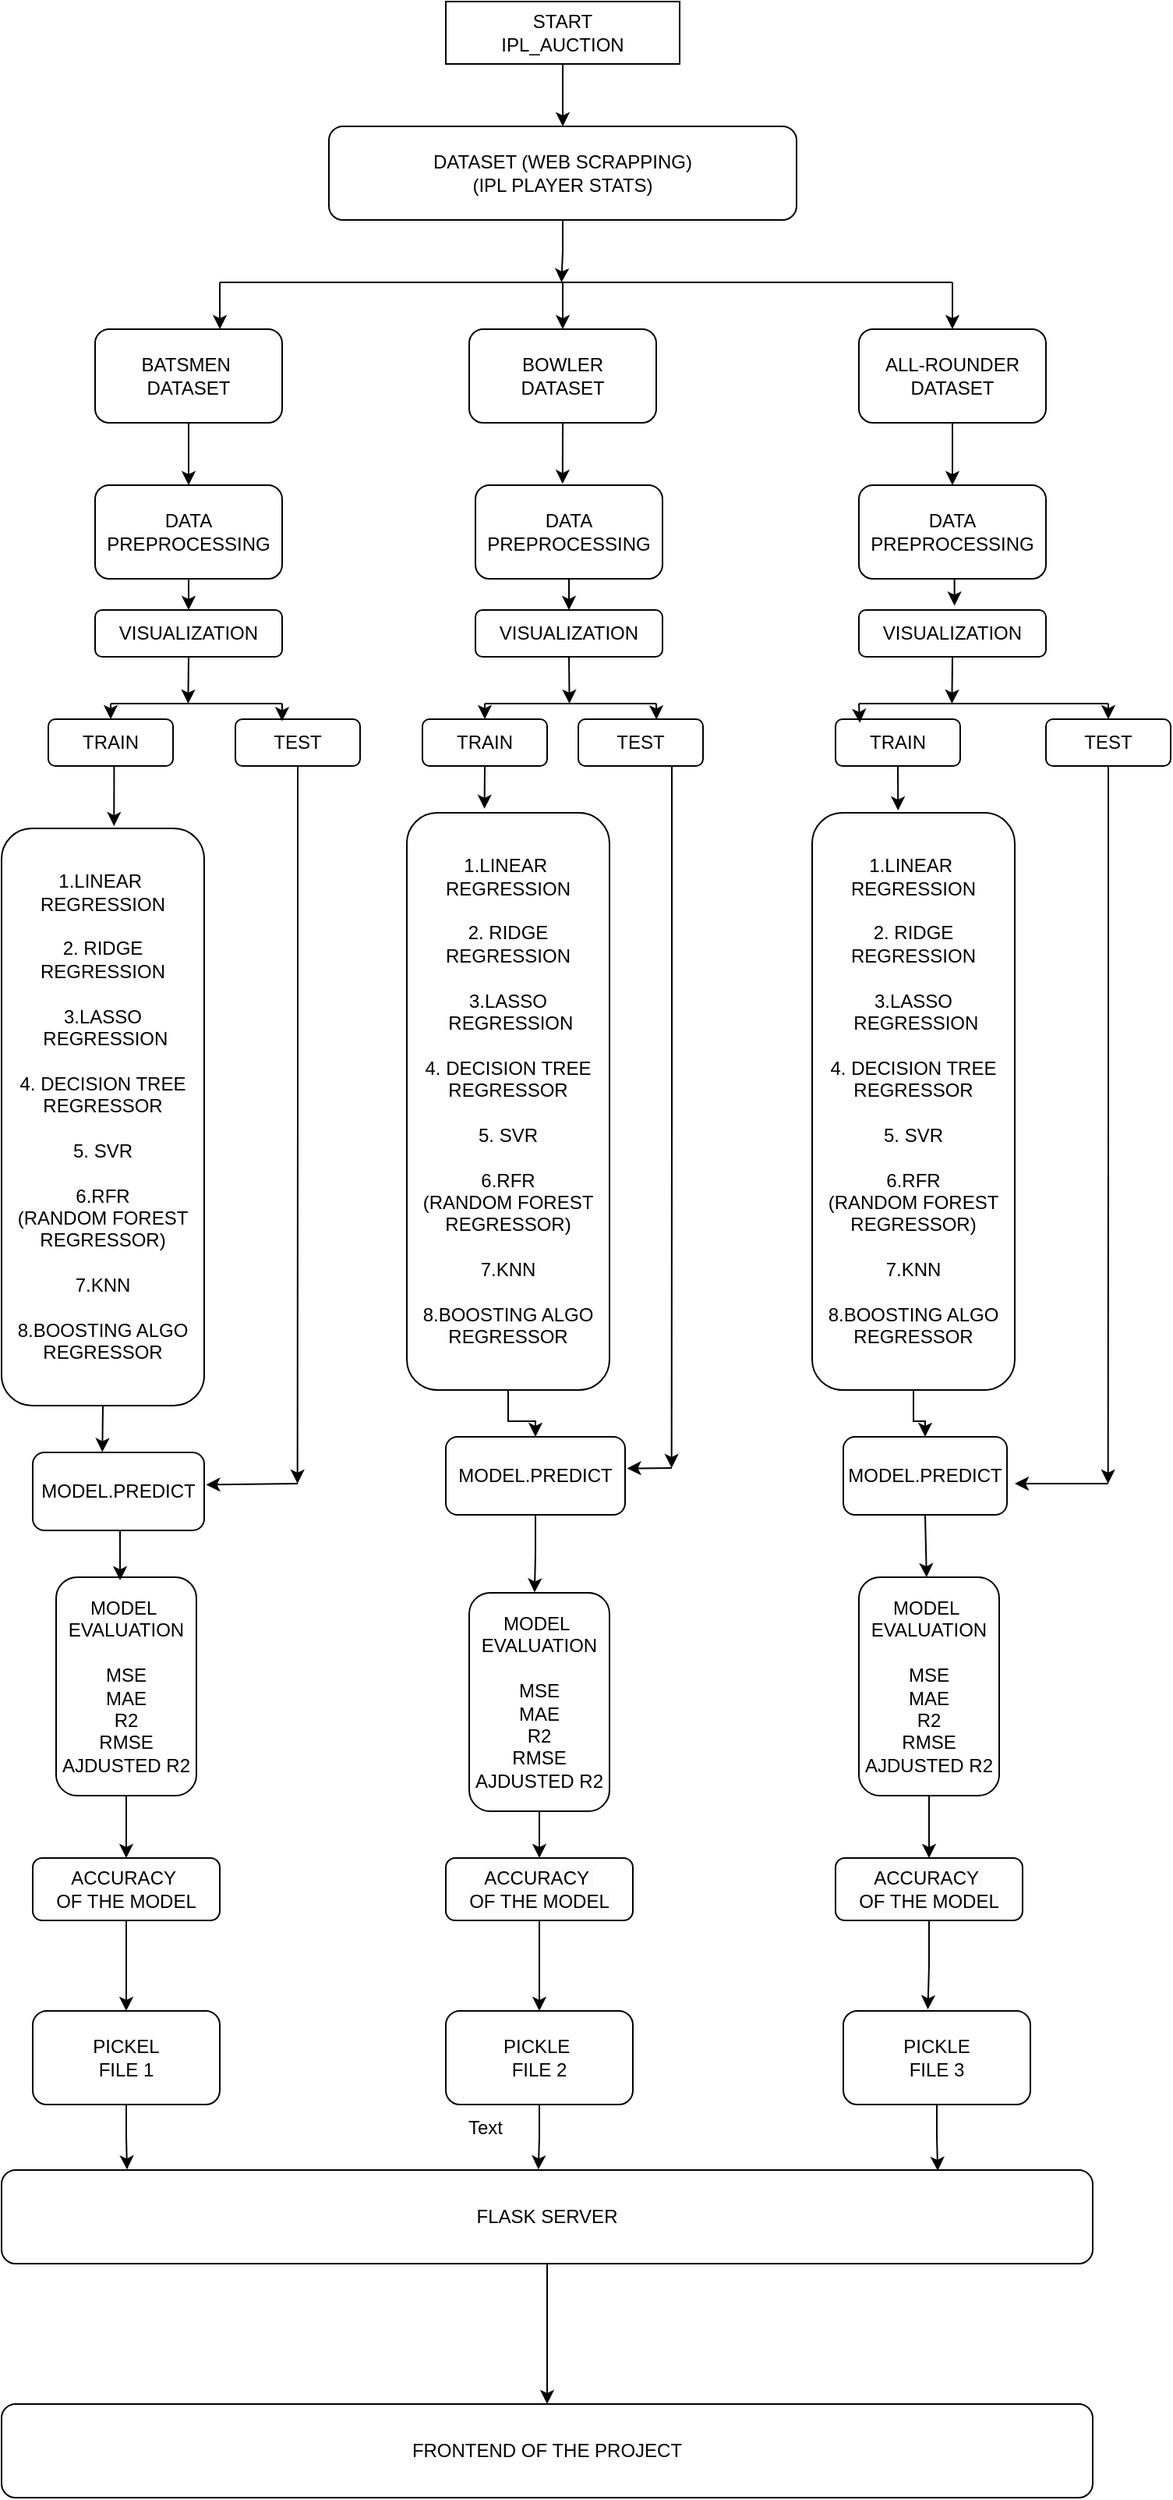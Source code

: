 <mxfile version="24.7.8">
  <diagram name="Page-1" id="iu3V4geWWpMGNy3MugpX">
    <mxGraphModel dx="2653" dy="2536" grid="1" gridSize="10" guides="1" tooltips="1" connect="1" arrows="1" fold="1" page="1" pageScale="1" pageWidth="827" pageHeight="1169" math="0" shadow="0">
      <root>
        <mxCell id="0" />
        <mxCell id="1" parent="0" />
        <mxCell id="LPntxPcNXTBSjkaFNB8H-1" value="START&lt;div&gt;IPL_AUCTION&lt;/div&gt;" style="rounded=0;whiteSpace=wrap;html=1;" vertex="1" parent="1">
          <mxGeometry x="335" y="-90" width="150" height="40" as="geometry" />
        </mxCell>
        <mxCell id="LPntxPcNXTBSjkaFNB8H-90" style="edgeStyle=orthogonalEdgeStyle;rounded=0;orthogonalLoop=1;jettySize=auto;html=1;exitX=0.5;exitY=1;exitDx=0;exitDy=0;" edge="1" parent="1" source="LPntxPcNXTBSjkaFNB8H-2">
          <mxGeometry relative="1" as="geometry">
            <mxPoint x="409.222" y="90" as="targetPoint" />
          </mxGeometry>
        </mxCell>
        <mxCell id="LPntxPcNXTBSjkaFNB8H-2" value="DATASET (WEB SCRAPPING)&lt;div&gt;(IPL PLAYER STATS)&lt;/div&gt;" style="rounded=1;whiteSpace=wrap;html=1;" vertex="1" parent="1">
          <mxGeometry x="260" y="-10" width="300" height="60" as="geometry" />
        </mxCell>
        <mxCell id="LPntxPcNXTBSjkaFNB8H-92" style="edgeStyle=orthogonalEdgeStyle;rounded=0;orthogonalLoop=1;jettySize=auto;html=1;exitX=0.5;exitY=1;exitDx=0;exitDy=0;entryX=0.5;entryY=0;entryDx=0;entryDy=0;" edge="1" parent="1" source="LPntxPcNXTBSjkaFNB8H-4" target="LPntxPcNXTBSjkaFNB8H-15">
          <mxGeometry relative="1" as="geometry" />
        </mxCell>
        <mxCell id="LPntxPcNXTBSjkaFNB8H-4" value="BATSMEN&amp;nbsp;&lt;div&gt;DATASET&lt;/div&gt;" style="rounded=1;whiteSpace=wrap;html=1;" vertex="1" parent="1">
          <mxGeometry x="110" y="120" width="120" height="60" as="geometry" />
        </mxCell>
        <mxCell id="LPntxPcNXTBSjkaFNB8H-5" value="BOWLER&lt;div&gt;DATASET&lt;/div&gt;" style="rounded=1;whiteSpace=wrap;html=1;" vertex="1" parent="1">
          <mxGeometry x="350" y="120" width="120" height="60" as="geometry" />
        </mxCell>
        <mxCell id="LPntxPcNXTBSjkaFNB8H-93" style="edgeStyle=orthogonalEdgeStyle;rounded=0;orthogonalLoop=1;jettySize=auto;html=1;exitX=0.5;exitY=1;exitDx=0;exitDy=0;entryX=0.5;entryY=0;entryDx=0;entryDy=0;" edge="1" parent="1" source="LPntxPcNXTBSjkaFNB8H-6" target="LPntxPcNXTBSjkaFNB8H-18">
          <mxGeometry relative="1" as="geometry" />
        </mxCell>
        <mxCell id="LPntxPcNXTBSjkaFNB8H-6" value="ALL-ROUNDER&lt;div&gt;DATASET&lt;/div&gt;" style="rounded=1;whiteSpace=wrap;html=1;" vertex="1" parent="1">
          <mxGeometry x="600" y="120" width="120" height="60" as="geometry" />
        </mxCell>
        <mxCell id="LPntxPcNXTBSjkaFNB8H-9" value="" style="endArrow=none;html=1;rounded=0;" edge="1" parent="1">
          <mxGeometry width="50" height="50" relative="1" as="geometry">
            <mxPoint x="414" y="90" as="sourcePoint" />
            <mxPoint x="660" y="90" as="targetPoint" />
          </mxGeometry>
        </mxCell>
        <mxCell id="LPntxPcNXTBSjkaFNB8H-10" value="" style="endArrow=none;html=1;rounded=0;" edge="1" parent="1">
          <mxGeometry width="50" height="50" relative="1" as="geometry">
            <mxPoint x="190" y="90" as="sourcePoint" />
            <mxPoint x="414" y="90" as="targetPoint" />
          </mxGeometry>
        </mxCell>
        <mxCell id="LPntxPcNXTBSjkaFNB8H-123" style="edgeStyle=orthogonalEdgeStyle;rounded=0;orthogonalLoop=1;jettySize=auto;html=1;exitX=0.5;exitY=1;exitDx=0;exitDy=0;entryX=0.5;entryY=0;entryDx=0;entryDy=0;" edge="1" parent="1" source="LPntxPcNXTBSjkaFNB8H-15" target="LPntxPcNXTBSjkaFNB8H-110">
          <mxGeometry relative="1" as="geometry" />
        </mxCell>
        <mxCell id="LPntxPcNXTBSjkaFNB8H-15" value="DATA PREPROCESSING" style="rounded=1;whiteSpace=wrap;html=1;" vertex="1" parent="1">
          <mxGeometry x="110" y="220" width="120" height="60" as="geometry" />
        </mxCell>
        <mxCell id="LPntxPcNXTBSjkaFNB8H-124" style="edgeStyle=orthogonalEdgeStyle;rounded=0;orthogonalLoop=1;jettySize=auto;html=1;exitX=0.5;exitY=1;exitDx=0;exitDy=0;entryX=0.5;entryY=0;entryDx=0;entryDy=0;" edge="1" parent="1" source="LPntxPcNXTBSjkaFNB8H-17" target="LPntxPcNXTBSjkaFNB8H-112">
          <mxGeometry relative="1" as="geometry" />
        </mxCell>
        <mxCell id="LPntxPcNXTBSjkaFNB8H-17" value="DATA PREPROCESSING" style="rounded=1;whiteSpace=wrap;html=1;" vertex="1" parent="1">
          <mxGeometry x="354" y="220" width="120" height="60" as="geometry" />
        </mxCell>
        <mxCell id="LPntxPcNXTBSjkaFNB8H-18" value="DATA PREPROCESSING" style="rounded=1;whiteSpace=wrap;html=1;" vertex="1" parent="1">
          <mxGeometry x="600" y="220" width="120" height="60" as="geometry" />
        </mxCell>
        <mxCell id="LPntxPcNXTBSjkaFNB8H-23" value="TRAIN" style="rounded=1;whiteSpace=wrap;html=1;" vertex="1" parent="1">
          <mxGeometry x="80" y="370" width="80" height="30" as="geometry" />
        </mxCell>
        <mxCell id="LPntxPcNXTBSjkaFNB8H-133" style="edgeStyle=orthogonalEdgeStyle;rounded=0;orthogonalLoop=1;jettySize=auto;html=1;exitX=0.5;exitY=1;exitDx=0;exitDy=0;" edge="1" parent="1" source="LPntxPcNXTBSjkaFNB8H-24">
          <mxGeometry relative="1" as="geometry">
            <mxPoint x="239.842" y="860" as="targetPoint" />
          </mxGeometry>
        </mxCell>
        <mxCell id="LPntxPcNXTBSjkaFNB8H-24" value="TEST" style="rounded=1;whiteSpace=wrap;html=1;" vertex="1" parent="1">
          <mxGeometry x="200" y="370" width="80" height="30" as="geometry" />
        </mxCell>
        <mxCell id="LPntxPcNXTBSjkaFNB8H-27" value="TRAIN" style="rounded=1;whiteSpace=wrap;html=1;" vertex="1" parent="1">
          <mxGeometry x="320" y="370" width="80" height="30" as="geometry" />
        </mxCell>
        <mxCell id="LPntxPcNXTBSjkaFNB8H-28" value="TRAIN" style="rounded=1;whiteSpace=wrap;html=1;" vertex="1" parent="1">
          <mxGeometry x="585" y="370" width="80" height="30" as="geometry" />
        </mxCell>
        <mxCell id="LPntxPcNXTBSjkaFNB8H-134" style="edgeStyle=orthogonalEdgeStyle;rounded=0;orthogonalLoop=1;jettySize=auto;html=1;exitX=0.75;exitY=1;exitDx=0;exitDy=0;" edge="1" parent="1" source="LPntxPcNXTBSjkaFNB8H-29">
          <mxGeometry relative="1" as="geometry">
            <mxPoint x="479.842" y="850" as="targetPoint" />
          </mxGeometry>
        </mxCell>
        <mxCell id="LPntxPcNXTBSjkaFNB8H-29" value="TEST" style="rounded=1;whiteSpace=wrap;html=1;" vertex="1" parent="1">
          <mxGeometry x="420" y="370" width="80" height="30" as="geometry" />
        </mxCell>
        <mxCell id="LPntxPcNXTBSjkaFNB8H-135" style="edgeStyle=orthogonalEdgeStyle;rounded=0;orthogonalLoop=1;jettySize=auto;html=1;exitX=0.5;exitY=1;exitDx=0;exitDy=0;" edge="1" parent="1" source="LPntxPcNXTBSjkaFNB8H-30">
          <mxGeometry relative="1" as="geometry">
            <mxPoint x="759.842" y="860" as="targetPoint" />
          </mxGeometry>
        </mxCell>
        <mxCell id="LPntxPcNXTBSjkaFNB8H-30" value="TEST" style="rounded=1;whiteSpace=wrap;html=1;" vertex="1" parent="1">
          <mxGeometry x="720" y="370" width="80" height="30" as="geometry" />
        </mxCell>
        <mxCell id="LPntxPcNXTBSjkaFNB8H-47" value="1.LINEAR&amp;nbsp;&lt;div&gt;REGRESSION&lt;/div&gt;&lt;div&gt;&lt;br&gt;&lt;/div&gt;&lt;div&gt;2. RIDGE&lt;/div&gt;&lt;div&gt;REGRESSION&lt;/div&gt;&lt;div&gt;&lt;br&gt;&lt;/div&gt;&lt;div&gt;3.LASSO&lt;/div&gt;&lt;div&gt;&amp;nbsp;REGRESSION&lt;/div&gt;&lt;div&gt;&lt;br&gt;&lt;/div&gt;&lt;div&gt;4.&amp;nbsp;&lt;span style=&quot;background-color: initial;&quot;&gt;DECISION TREE&lt;/span&gt;&lt;/div&gt;&lt;div&gt;REGRESSOR&lt;/div&gt;&lt;div&gt;&lt;br&gt;&lt;/div&gt;&lt;div&gt;5. SVR&lt;/div&gt;&lt;div&gt;&lt;br&gt;&lt;/div&gt;&lt;div&gt;6.RFR&lt;/div&gt;&lt;div&gt;(RANDOM FOREST&lt;/div&gt;&lt;div&gt;REGRESSOR)&lt;/div&gt;&lt;div&gt;&lt;br&gt;&lt;/div&gt;&lt;div&gt;7.KNN&lt;/div&gt;&lt;div&gt;&lt;br&gt;&lt;/div&gt;&lt;div&gt;8.BOOSTING ALGO&lt;/div&gt;&lt;div&gt;REGRESSOR&lt;/div&gt;" style="rounded=1;whiteSpace=wrap;html=1;" vertex="1" parent="1">
          <mxGeometry x="50" y="440" width="130" height="370" as="geometry" />
        </mxCell>
        <mxCell id="LPntxPcNXTBSjkaFNB8H-127" style="edgeStyle=orthogonalEdgeStyle;rounded=0;orthogonalLoop=1;jettySize=auto;html=1;exitX=0.5;exitY=1;exitDx=0;exitDy=0;" edge="1" parent="1" source="LPntxPcNXTBSjkaFNB8H-49" target="LPntxPcNXTBSjkaFNB8H-52">
          <mxGeometry relative="1" as="geometry" />
        </mxCell>
        <mxCell id="LPntxPcNXTBSjkaFNB8H-49" value="1.LINEAR&amp;nbsp;&lt;div&gt;REGRESSION&lt;/div&gt;&lt;div&gt;&lt;br&gt;&lt;/div&gt;&lt;div&gt;2. RIDGE&lt;/div&gt;&lt;div&gt;REGRESSION&lt;/div&gt;&lt;div&gt;&lt;br&gt;&lt;/div&gt;&lt;div&gt;3.LASSO&lt;/div&gt;&lt;div&gt;&amp;nbsp;REGRESSION&lt;/div&gt;&lt;div&gt;&lt;br&gt;&lt;/div&gt;&lt;div&gt;4.&amp;nbsp;&lt;span style=&quot;background-color: initial;&quot;&gt;DECISION TREE&lt;/span&gt;&lt;/div&gt;&lt;div&gt;REGRESSOR&lt;/div&gt;&lt;div&gt;&lt;br&gt;&lt;/div&gt;&lt;div&gt;5. SVR&lt;/div&gt;&lt;div&gt;&lt;br&gt;&lt;/div&gt;&lt;div&gt;6.RFR&lt;/div&gt;&lt;div&gt;(RANDOM FOREST&lt;/div&gt;&lt;div&gt;REGRESSOR)&lt;/div&gt;&lt;div&gt;&lt;br&gt;&lt;/div&gt;&lt;div&gt;7.KNN&lt;/div&gt;&lt;div&gt;&lt;br&gt;&lt;/div&gt;&lt;div&gt;8.BOOSTING ALGO&lt;/div&gt;&lt;div&gt;REGRESSOR&lt;/div&gt;" style="rounded=1;whiteSpace=wrap;html=1;" vertex="1" parent="1">
          <mxGeometry x="310" y="430" width="130" height="370" as="geometry" />
        </mxCell>
        <mxCell id="LPntxPcNXTBSjkaFNB8H-128" style="edgeStyle=orthogonalEdgeStyle;rounded=0;orthogonalLoop=1;jettySize=auto;html=1;exitX=0.5;exitY=1;exitDx=0;exitDy=0;" edge="1" parent="1" source="LPntxPcNXTBSjkaFNB8H-50" target="LPntxPcNXTBSjkaFNB8H-53">
          <mxGeometry relative="1" as="geometry" />
        </mxCell>
        <mxCell id="LPntxPcNXTBSjkaFNB8H-50" value="1.LINEAR&amp;nbsp;&lt;div&gt;REGRESSION&lt;/div&gt;&lt;div&gt;&lt;br&gt;&lt;/div&gt;&lt;div&gt;2. RIDGE&lt;/div&gt;&lt;div&gt;REGRESSION&lt;/div&gt;&lt;div&gt;&lt;br&gt;&lt;/div&gt;&lt;div&gt;3.LASSO&lt;/div&gt;&lt;div&gt;&amp;nbsp;REGRESSION&lt;/div&gt;&lt;div&gt;&lt;br&gt;&lt;/div&gt;&lt;div&gt;4.&amp;nbsp;&lt;span style=&quot;background-color: initial;&quot;&gt;DECISION TREE&lt;/span&gt;&lt;/div&gt;&lt;div&gt;REGRESSOR&lt;/div&gt;&lt;div&gt;&lt;br&gt;&lt;/div&gt;&lt;div&gt;5. SVR&lt;/div&gt;&lt;div&gt;&lt;br&gt;&lt;/div&gt;&lt;div&gt;6.RFR&lt;/div&gt;&lt;div&gt;(RANDOM FOREST&lt;/div&gt;&lt;div&gt;REGRESSOR)&lt;/div&gt;&lt;div&gt;&lt;br&gt;&lt;/div&gt;&lt;div&gt;7.KNN&lt;/div&gt;&lt;div&gt;&lt;br&gt;&lt;/div&gt;&lt;div&gt;8.BOOSTING ALGO&lt;/div&gt;&lt;div&gt;REGRESSOR&lt;/div&gt;" style="rounded=1;whiteSpace=wrap;html=1;" vertex="1" parent="1">
          <mxGeometry x="570" y="430" width="130" height="370" as="geometry" />
        </mxCell>
        <mxCell id="LPntxPcNXTBSjkaFNB8H-51" value="MODEL.PREDICT" style="rounded=1;whiteSpace=wrap;html=1;" vertex="1" parent="1">
          <mxGeometry x="70" y="840" width="110" height="50" as="geometry" />
        </mxCell>
        <mxCell id="LPntxPcNXTBSjkaFNB8H-52" value="MODEL.PREDICT" style="rounded=1;whiteSpace=wrap;html=1;" vertex="1" parent="1">
          <mxGeometry x="335" y="830" width="115" height="50" as="geometry" />
        </mxCell>
        <mxCell id="LPntxPcNXTBSjkaFNB8H-53" value="MODEL.PREDICT" style="rounded=1;whiteSpace=wrap;html=1;" vertex="1" parent="1">
          <mxGeometry x="590" y="830" width="105" height="50" as="geometry" />
        </mxCell>
        <mxCell id="LPntxPcNXTBSjkaFNB8H-114" style="edgeStyle=orthogonalEdgeStyle;rounded=0;orthogonalLoop=1;jettySize=auto;html=1;exitX=0.5;exitY=1;exitDx=0;exitDy=0;entryX=0.5;entryY=0;entryDx=0;entryDy=0;" edge="1" parent="1" source="LPntxPcNXTBSjkaFNB8H-67" target="LPntxPcNXTBSjkaFNB8H-95">
          <mxGeometry relative="1" as="geometry" />
        </mxCell>
        <mxCell id="LPntxPcNXTBSjkaFNB8H-67" value="ACCURACY&amp;nbsp;&lt;div&gt;OF THE MODEL&lt;/div&gt;" style="rounded=1;whiteSpace=wrap;html=1;" vertex="1" parent="1">
          <mxGeometry x="70" y="1100" width="120" height="40" as="geometry" />
        </mxCell>
        <mxCell id="LPntxPcNXTBSjkaFNB8H-115" style="edgeStyle=orthogonalEdgeStyle;rounded=0;orthogonalLoop=1;jettySize=auto;html=1;exitX=0.5;exitY=1;exitDx=0;exitDy=0;entryX=0.5;entryY=0;entryDx=0;entryDy=0;" edge="1" parent="1" source="LPntxPcNXTBSjkaFNB8H-68" target="LPntxPcNXTBSjkaFNB8H-96">
          <mxGeometry relative="1" as="geometry" />
        </mxCell>
        <mxCell id="LPntxPcNXTBSjkaFNB8H-68" value="&lt;meta charset=&quot;utf-8&quot;&gt;&lt;span style=&quot;color: rgb(0, 0, 0); font-family: Helvetica; font-size: 12px; font-style: normal; font-variant-ligatures: normal; font-variant-caps: normal; font-weight: 400; letter-spacing: normal; orphans: 2; text-align: center; text-indent: 0px; text-transform: none; widows: 2; word-spacing: 0px; -webkit-text-stroke-width: 0px; white-space: normal; background-color: rgb(251, 251, 251); text-decoration-thickness: initial; text-decoration-style: initial; text-decoration-color: initial; display: inline !important; float: none;&quot;&gt;ACCURACY&amp;nbsp;&lt;/span&gt;&lt;div style=&quot;forced-color-adjust: none; color: rgb(0, 0, 0); font-family: Helvetica; font-size: 12px; font-style: normal; font-variant-ligatures: normal; font-variant-caps: normal; font-weight: 400; letter-spacing: normal; orphans: 2; text-align: center; text-indent: 0px; text-transform: none; widows: 2; word-spacing: 0px; -webkit-text-stroke-width: 0px; white-space: normal; background-color: rgb(251, 251, 251); text-decoration-thickness: initial; text-decoration-style: initial; text-decoration-color: initial;&quot;&gt;OF THE MODEL&lt;/div&gt;" style="rounded=1;whiteSpace=wrap;html=1;" vertex="1" parent="1">
          <mxGeometry x="335" y="1100" width="120" height="40" as="geometry" />
        </mxCell>
        <mxCell id="LPntxPcNXTBSjkaFNB8H-69" value="&lt;meta charset=&quot;utf-8&quot;&gt;&lt;span style=&quot;color: rgb(0, 0, 0); font-family: Helvetica; font-size: 12px; font-style: normal; font-variant-ligatures: normal; font-variant-caps: normal; font-weight: 400; letter-spacing: normal; orphans: 2; text-align: center; text-indent: 0px; text-transform: none; widows: 2; word-spacing: 0px; -webkit-text-stroke-width: 0px; white-space: normal; background-color: rgb(251, 251, 251); text-decoration-thickness: initial; text-decoration-style: initial; text-decoration-color: initial; display: inline !important; float: none;&quot;&gt;ACCURACY&amp;nbsp;&lt;/span&gt;&lt;div style=&quot;forced-color-adjust: none; color: rgb(0, 0, 0); font-family: Helvetica; font-size: 12px; font-style: normal; font-variant-ligatures: normal; font-variant-caps: normal; font-weight: 400; letter-spacing: normal; orphans: 2; text-align: center; text-indent: 0px; text-transform: none; widows: 2; word-spacing: 0px; -webkit-text-stroke-width: 0px; white-space: normal; background-color: rgb(251, 251, 251); text-decoration-thickness: initial; text-decoration-style: initial; text-decoration-color: initial;&quot;&gt;OF THE MODEL&lt;/div&gt;" style="rounded=1;whiteSpace=wrap;html=1;" vertex="1" parent="1">
          <mxGeometry x="585" y="1100" width="120" height="40" as="geometry" />
        </mxCell>
        <mxCell id="LPntxPcNXTBSjkaFNB8H-73" value="MODEL&amp;nbsp;&lt;div&gt;EVALUATION&lt;/div&gt;&lt;div&gt;&lt;br&gt;&lt;/div&gt;&lt;div&gt;MSE&lt;/div&gt;&lt;div&gt;MAE&lt;/div&gt;&lt;div&gt;R2&lt;/div&gt;&lt;div&gt;RMSE&lt;/div&gt;&lt;div&gt;AJDUSTED R2&lt;/div&gt;" style="rounded=1;whiteSpace=wrap;html=1;" vertex="1" parent="1">
          <mxGeometry x="85" y="920" width="90" height="140" as="geometry" />
        </mxCell>
        <mxCell id="LPntxPcNXTBSjkaFNB8H-74" value="MODEL&amp;nbsp;&lt;div&gt;EVALUATION&lt;/div&gt;&lt;div&gt;&lt;br&gt;&lt;/div&gt;&lt;div&gt;MSE&lt;/div&gt;&lt;div&gt;MAE&lt;/div&gt;&lt;div&gt;R2&lt;/div&gt;&lt;div&gt;RMSE&lt;/div&gt;&lt;div&gt;AJDUSTED R2&lt;/div&gt;" style="rounded=1;whiteSpace=wrap;html=1;" vertex="1" parent="1">
          <mxGeometry x="350" y="930" width="90" height="140" as="geometry" />
        </mxCell>
        <mxCell id="LPntxPcNXTBSjkaFNB8H-75" value="MODEL&amp;nbsp;&lt;div&gt;EVALUATION&lt;/div&gt;&lt;div&gt;&lt;br&gt;&lt;/div&gt;&lt;div&gt;MSE&lt;/div&gt;&lt;div&gt;MAE&lt;/div&gt;&lt;div&gt;R2&lt;/div&gt;&lt;div&gt;RMSE&lt;/div&gt;&lt;div&gt;AJDUSTED R2&lt;/div&gt;" style="rounded=1;whiteSpace=wrap;html=1;" vertex="1" parent="1">
          <mxGeometry x="600" y="920" width="90" height="140" as="geometry" />
        </mxCell>
        <mxCell id="LPntxPcNXTBSjkaFNB8H-79" value="" style="endArrow=classic;html=1;rounded=0;exitX=0.5;exitY=1;exitDx=0;exitDy=0;entryX=0.5;entryY=0;entryDx=0;entryDy=0;" edge="1" parent="1" source="LPntxPcNXTBSjkaFNB8H-73" target="LPntxPcNXTBSjkaFNB8H-67">
          <mxGeometry width="50" height="50" relative="1" as="geometry">
            <mxPoint x="700" y="900" as="sourcePoint" />
            <mxPoint x="750" y="850" as="targetPoint" />
          </mxGeometry>
        </mxCell>
        <mxCell id="LPntxPcNXTBSjkaFNB8H-81" value="" style="endArrow=classic;html=1;rounded=0;exitX=0.5;exitY=1;exitDx=0;exitDy=0;" edge="1" parent="1" source="LPntxPcNXTBSjkaFNB8H-53" target="LPntxPcNXTBSjkaFNB8H-75">
          <mxGeometry width="50" height="50" relative="1" as="geometry">
            <mxPoint x="660" y="910" as="sourcePoint" />
            <mxPoint x="710" y="860" as="targetPoint" />
          </mxGeometry>
        </mxCell>
        <mxCell id="LPntxPcNXTBSjkaFNB8H-83" value="" style="endArrow=classic;html=1;rounded=0;exitX=0.5;exitY=1;exitDx=0;exitDy=0;entryX=0.5;entryY=0;entryDx=0;entryDy=0;" edge="1" parent="1" source="LPntxPcNXTBSjkaFNB8H-74" target="LPntxPcNXTBSjkaFNB8H-68">
          <mxGeometry width="50" height="50" relative="1" as="geometry">
            <mxPoint x="700" y="880" as="sourcePoint" />
            <mxPoint x="750" y="830" as="targetPoint" />
          </mxGeometry>
        </mxCell>
        <mxCell id="LPntxPcNXTBSjkaFNB8H-84" value="" style="endArrow=classic;html=1;rounded=0;exitX=0.5;exitY=1;exitDx=0;exitDy=0;entryX=0.5;entryY=0;entryDx=0;entryDy=0;" edge="1" parent="1" source="LPntxPcNXTBSjkaFNB8H-75" target="LPntxPcNXTBSjkaFNB8H-69">
          <mxGeometry width="50" height="50" relative="1" as="geometry">
            <mxPoint x="700" y="880" as="sourcePoint" />
            <mxPoint x="750" y="830" as="targetPoint" />
          </mxGeometry>
        </mxCell>
        <mxCell id="LPntxPcNXTBSjkaFNB8H-87" value="" style="endArrow=classic;html=1;rounded=0;exitX=0.5;exitY=1;exitDx=0;exitDy=0;entryX=0.5;entryY=0;entryDx=0;entryDy=0;" edge="1" parent="1" source="LPntxPcNXTBSjkaFNB8H-1" target="LPntxPcNXTBSjkaFNB8H-2">
          <mxGeometry width="50" height="50" relative="1" as="geometry">
            <mxPoint x="690" y="640" as="sourcePoint" />
            <mxPoint x="740" y="590" as="targetPoint" />
          </mxGeometry>
        </mxCell>
        <mxCell id="LPntxPcNXTBSjkaFNB8H-91" style="edgeStyle=orthogonalEdgeStyle;rounded=0;orthogonalLoop=1;jettySize=auto;html=1;exitX=0.5;exitY=1;exitDx=0;exitDy=0;entryX=0.466;entryY=-0.014;entryDx=0;entryDy=0;entryPerimeter=0;" edge="1" parent="1" source="LPntxPcNXTBSjkaFNB8H-5" target="LPntxPcNXTBSjkaFNB8H-17">
          <mxGeometry relative="1" as="geometry" />
        </mxCell>
        <mxCell id="LPntxPcNXTBSjkaFNB8H-94" value="Text" style="text;html=1;align=center;verticalAlign=middle;resizable=0;points=[];autosize=1;strokeColor=none;fillColor=none;" vertex="1" parent="1">
          <mxGeometry x="335" y="1258" width="50" height="30" as="geometry" />
        </mxCell>
        <mxCell id="LPntxPcNXTBSjkaFNB8H-95" value="PICKEL&lt;div&gt;FILE 1&lt;/div&gt;" style="rounded=1;whiteSpace=wrap;html=1;" vertex="1" parent="1">
          <mxGeometry x="70" y="1198" width="120" height="60" as="geometry" />
        </mxCell>
        <mxCell id="LPntxPcNXTBSjkaFNB8H-96" value="PICKLE&amp;nbsp;&lt;div&gt;FILE 2&lt;/div&gt;" style="rounded=1;whiteSpace=wrap;html=1;" vertex="1" parent="1">
          <mxGeometry x="335" y="1198" width="120" height="60" as="geometry" />
        </mxCell>
        <mxCell id="LPntxPcNXTBSjkaFNB8H-97" value="PICKLE&lt;div&gt;FILE 3&lt;/div&gt;" style="rounded=1;whiteSpace=wrap;html=1;" vertex="1" parent="1">
          <mxGeometry x="590" y="1198" width="120" height="60" as="geometry" />
        </mxCell>
        <mxCell id="LPntxPcNXTBSjkaFNB8H-105" style="edgeStyle=orthogonalEdgeStyle;rounded=0;orthogonalLoop=1;jettySize=auto;html=1;exitX=0.5;exitY=1;exitDx=0;exitDy=0;entryX=0.5;entryY=0;entryDx=0;entryDy=0;" edge="1" parent="1" source="LPntxPcNXTBSjkaFNB8H-99" target="LPntxPcNXTBSjkaFNB8H-100">
          <mxGeometry relative="1" as="geometry" />
        </mxCell>
        <mxCell id="LPntxPcNXTBSjkaFNB8H-99" value="FLASK SERVER" style="rounded=1;whiteSpace=wrap;html=1;" vertex="1" parent="1">
          <mxGeometry x="50" y="1300" width="700" height="60" as="geometry" />
        </mxCell>
        <mxCell id="LPntxPcNXTBSjkaFNB8H-100" value="FRONTEND OF THE PROJECT" style="rounded=1;whiteSpace=wrap;html=1;" vertex="1" parent="1">
          <mxGeometry x="50" y="1450" width="700" height="60" as="geometry" />
        </mxCell>
        <mxCell id="LPntxPcNXTBSjkaFNB8H-106" style="edgeStyle=orthogonalEdgeStyle;rounded=0;orthogonalLoop=1;jettySize=auto;html=1;exitX=0.5;exitY=1;exitDx=0;exitDy=0;entryX=0.492;entryY=-0.006;entryDx=0;entryDy=0;entryPerimeter=0;" edge="1" parent="1" source="LPntxPcNXTBSjkaFNB8H-96" target="LPntxPcNXTBSjkaFNB8H-99">
          <mxGeometry relative="1" as="geometry" />
        </mxCell>
        <mxCell id="LPntxPcNXTBSjkaFNB8H-108" style="edgeStyle=orthogonalEdgeStyle;rounded=0;orthogonalLoop=1;jettySize=auto;html=1;exitX=0.5;exitY=1;exitDx=0;exitDy=0;entryX=0.115;entryY=-0.006;entryDx=0;entryDy=0;entryPerimeter=0;" edge="1" parent="1" source="LPntxPcNXTBSjkaFNB8H-95" target="LPntxPcNXTBSjkaFNB8H-99">
          <mxGeometry relative="1" as="geometry" />
        </mxCell>
        <mxCell id="LPntxPcNXTBSjkaFNB8H-109" style="edgeStyle=orthogonalEdgeStyle;rounded=0;orthogonalLoop=1;jettySize=auto;html=1;exitX=0.5;exitY=1;exitDx=0;exitDy=0;entryX=0.858;entryY=0.008;entryDx=0;entryDy=0;entryPerimeter=0;" edge="1" parent="1" source="LPntxPcNXTBSjkaFNB8H-97" target="LPntxPcNXTBSjkaFNB8H-99">
          <mxGeometry relative="1" as="geometry" />
        </mxCell>
        <mxCell id="LPntxPcNXTBSjkaFNB8H-141" style="edgeStyle=orthogonalEdgeStyle;rounded=0;orthogonalLoop=1;jettySize=auto;html=1;exitX=0.5;exitY=1;exitDx=0;exitDy=0;" edge="1" parent="1" source="LPntxPcNXTBSjkaFNB8H-110">
          <mxGeometry relative="1" as="geometry">
            <mxPoint x="169.692" y="360.0" as="targetPoint" />
          </mxGeometry>
        </mxCell>
        <mxCell id="LPntxPcNXTBSjkaFNB8H-110" value="VISUALIZATION" style="rounded=1;whiteSpace=wrap;html=1;" vertex="1" parent="1">
          <mxGeometry x="110" y="300" width="120" height="30" as="geometry" />
        </mxCell>
        <mxCell id="LPntxPcNXTBSjkaFNB8H-142" style="edgeStyle=orthogonalEdgeStyle;rounded=0;orthogonalLoop=1;jettySize=auto;html=1;exitX=0.5;exitY=1;exitDx=0;exitDy=0;" edge="1" parent="1" source="LPntxPcNXTBSjkaFNB8H-112">
          <mxGeometry relative="1" as="geometry">
            <mxPoint x="414.308" y="360.0" as="targetPoint" />
          </mxGeometry>
        </mxCell>
        <mxCell id="LPntxPcNXTBSjkaFNB8H-112" value="VISUALIZATION" style="rounded=1;whiteSpace=wrap;html=1;" vertex="1" parent="1">
          <mxGeometry x="354" y="300" width="120" height="30" as="geometry" />
        </mxCell>
        <mxCell id="LPntxPcNXTBSjkaFNB8H-143" style="edgeStyle=orthogonalEdgeStyle;rounded=0;orthogonalLoop=1;jettySize=auto;html=1;exitX=0.5;exitY=1;exitDx=0;exitDy=0;" edge="1" parent="1" source="LPntxPcNXTBSjkaFNB8H-113">
          <mxGeometry relative="1" as="geometry">
            <mxPoint x="659.692" y="360.0" as="targetPoint" />
          </mxGeometry>
        </mxCell>
        <mxCell id="LPntxPcNXTBSjkaFNB8H-113" value="VISUALIZATION" style="rounded=1;whiteSpace=wrap;html=1;" vertex="1" parent="1">
          <mxGeometry x="600" y="300" width="120" height="30" as="geometry" />
        </mxCell>
        <mxCell id="LPntxPcNXTBSjkaFNB8H-116" style="edgeStyle=orthogonalEdgeStyle;rounded=0;orthogonalLoop=1;jettySize=auto;html=1;exitX=0.5;exitY=1;exitDx=0;exitDy=0;entryX=0.452;entryY=-0.017;entryDx=0;entryDy=0;entryPerimeter=0;" edge="1" parent="1" source="LPntxPcNXTBSjkaFNB8H-69" target="LPntxPcNXTBSjkaFNB8H-97">
          <mxGeometry relative="1" as="geometry" />
        </mxCell>
        <mxCell id="LPntxPcNXTBSjkaFNB8H-120" value="" style="endArrow=classic;html=1;rounded=0;entryX=0.5;entryY=0;entryDx=0;entryDy=0;" edge="1" parent="1" target="LPntxPcNXTBSjkaFNB8H-6">
          <mxGeometry width="50" height="50" relative="1" as="geometry">
            <mxPoint x="660" y="90" as="sourcePoint" />
            <mxPoint x="710" y="120" as="targetPoint" />
          </mxGeometry>
        </mxCell>
        <mxCell id="LPntxPcNXTBSjkaFNB8H-121" value="" style="endArrow=classic;html=1;rounded=0;" edge="1" parent="1">
          <mxGeometry width="50" height="50" relative="1" as="geometry">
            <mxPoint x="410" y="90" as="sourcePoint" />
            <mxPoint x="410" y="120" as="targetPoint" />
          </mxGeometry>
        </mxCell>
        <mxCell id="LPntxPcNXTBSjkaFNB8H-122" value="" style="endArrow=classic;html=1;rounded=0;entryX=0.667;entryY=0;entryDx=0;entryDy=0;entryPerimeter=0;" edge="1" parent="1" target="LPntxPcNXTBSjkaFNB8H-4">
          <mxGeometry width="50" height="50" relative="1" as="geometry">
            <mxPoint x="190" y="90" as="sourcePoint" />
            <mxPoint x="260" y="120" as="targetPoint" />
          </mxGeometry>
        </mxCell>
        <mxCell id="LPntxPcNXTBSjkaFNB8H-125" style="edgeStyle=orthogonalEdgeStyle;rounded=0;orthogonalLoop=1;jettySize=auto;html=1;exitX=0.5;exitY=1;exitDx=0;exitDy=0;entryX=0.511;entryY=-0.092;entryDx=0;entryDy=0;entryPerimeter=0;" edge="1" parent="1" source="LPntxPcNXTBSjkaFNB8H-18" target="LPntxPcNXTBSjkaFNB8H-113">
          <mxGeometry relative="1" as="geometry" />
        </mxCell>
        <mxCell id="LPntxPcNXTBSjkaFNB8H-126" style="edgeStyle=orthogonalEdgeStyle;rounded=0;orthogonalLoop=1;jettySize=auto;html=1;exitX=0.5;exitY=1;exitDx=0;exitDy=0;entryX=0.406;entryY=-0.004;entryDx=0;entryDy=0;entryPerimeter=0;" edge="1" parent="1" source="LPntxPcNXTBSjkaFNB8H-47" target="LPntxPcNXTBSjkaFNB8H-51">
          <mxGeometry relative="1" as="geometry" />
        </mxCell>
        <mxCell id="LPntxPcNXTBSjkaFNB8H-130" style="edgeStyle=orthogonalEdgeStyle;rounded=0;orthogonalLoop=1;jettySize=auto;html=1;exitX=0.5;exitY=1;exitDx=0;exitDy=0;entryX=0.555;entryY=-0.004;entryDx=0;entryDy=0;entryPerimeter=0;" edge="1" parent="1" source="LPntxPcNXTBSjkaFNB8H-23" target="LPntxPcNXTBSjkaFNB8H-47">
          <mxGeometry relative="1" as="geometry" />
        </mxCell>
        <mxCell id="LPntxPcNXTBSjkaFNB8H-131" style="edgeStyle=orthogonalEdgeStyle;rounded=0;orthogonalLoop=1;jettySize=auto;html=1;exitX=0.5;exitY=1;exitDx=0;exitDy=0;entryX=0.424;entryY=-0.004;entryDx=0;entryDy=0;entryPerimeter=0;" edge="1" parent="1" source="LPntxPcNXTBSjkaFNB8H-28" target="LPntxPcNXTBSjkaFNB8H-50">
          <mxGeometry relative="1" as="geometry" />
        </mxCell>
        <mxCell id="LPntxPcNXTBSjkaFNB8H-132" style="edgeStyle=orthogonalEdgeStyle;rounded=0;orthogonalLoop=1;jettySize=auto;html=1;exitX=0.5;exitY=1;exitDx=0;exitDy=0;entryX=0.383;entryY=-0.007;entryDx=0;entryDy=0;entryPerimeter=0;" edge="1" parent="1" source="LPntxPcNXTBSjkaFNB8H-27" target="LPntxPcNXTBSjkaFNB8H-49">
          <mxGeometry relative="1" as="geometry" />
        </mxCell>
        <mxCell id="LPntxPcNXTBSjkaFNB8H-136" style="edgeStyle=orthogonalEdgeStyle;rounded=0;orthogonalLoop=1;jettySize=auto;html=1;exitX=0.5;exitY=1;exitDx=0;exitDy=0;entryX=0.466;entryY=-0.002;entryDx=0;entryDy=0;entryPerimeter=0;" edge="1" parent="1" source="LPntxPcNXTBSjkaFNB8H-52" target="LPntxPcNXTBSjkaFNB8H-74">
          <mxGeometry relative="1" as="geometry" />
        </mxCell>
        <mxCell id="LPntxPcNXTBSjkaFNB8H-137" style="edgeStyle=orthogonalEdgeStyle;rounded=0;orthogonalLoop=1;jettySize=auto;html=1;exitX=0.5;exitY=1;exitDx=0;exitDy=0;entryX=0.456;entryY=0.014;entryDx=0;entryDy=0;entryPerimeter=0;" edge="1" parent="1" source="LPntxPcNXTBSjkaFNB8H-51" target="LPntxPcNXTBSjkaFNB8H-73">
          <mxGeometry relative="1" as="geometry" />
        </mxCell>
        <mxCell id="LPntxPcNXTBSjkaFNB8H-138" value="" style="endArrow=classic;html=1;rounded=0;entryX=1.011;entryY=0.415;entryDx=0;entryDy=0;entryPerimeter=0;" edge="1" parent="1" target="LPntxPcNXTBSjkaFNB8H-51">
          <mxGeometry width="50" height="50" relative="1" as="geometry">
            <mxPoint x="240" y="860" as="sourcePoint" />
            <mxPoint x="380" y="830" as="targetPoint" />
          </mxGeometry>
        </mxCell>
        <mxCell id="LPntxPcNXTBSjkaFNB8H-139" value="" style="endArrow=classic;html=1;rounded=0;entryX=1.011;entryY=0.405;entryDx=0;entryDy=0;entryPerimeter=0;" edge="1" parent="1" target="LPntxPcNXTBSjkaFNB8H-52">
          <mxGeometry width="50" height="50" relative="1" as="geometry">
            <mxPoint x="480" y="850" as="sourcePoint" />
            <mxPoint x="580" y="830" as="targetPoint" />
          </mxGeometry>
        </mxCell>
        <mxCell id="LPntxPcNXTBSjkaFNB8H-140" value="" style="endArrow=classic;html=1;rounded=0;" edge="1" parent="1">
          <mxGeometry width="50" height="50" relative="1" as="geometry">
            <mxPoint x="760" y="860" as="sourcePoint" />
            <mxPoint x="700" y="860" as="targetPoint" />
          </mxGeometry>
        </mxCell>
        <mxCell id="LPntxPcNXTBSjkaFNB8H-144" value="" style="endArrow=none;html=1;rounded=0;" edge="1" parent="1">
          <mxGeometry width="50" height="50" relative="1" as="geometry">
            <mxPoint x="120" y="360" as="sourcePoint" />
            <mxPoint x="230" y="360" as="targetPoint" />
          </mxGeometry>
        </mxCell>
        <mxCell id="LPntxPcNXTBSjkaFNB8H-145" value="" style="endArrow=none;html=1;rounded=0;" edge="1" parent="1">
          <mxGeometry width="50" height="50" relative="1" as="geometry">
            <mxPoint x="360" y="360" as="sourcePoint" />
            <mxPoint x="470" y="360" as="targetPoint" />
          </mxGeometry>
        </mxCell>
        <mxCell id="LPntxPcNXTBSjkaFNB8H-146" value="" style="endArrow=none;html=1;rounded=0;" edge="1" parent="1">
          <mxGeometry width="50" height="50" relative="1" as="geometry">
            <mxPoint x="600" y="360" as="sourcePoint" />
            <mxPoint x="760" y="360" as="targetPoint" />
          </mxGeometry>
        </mxCell>
        <mxCell id="LPntxPcNXTBSjkaFNB8H-147" value="" style="endArrow=classic;html=1;rounded=0;entryX=0.5;entryY=0;entryDx=0;entryDy=0;" edge="1" parent="1" target="LPntxPcNXTBSjkaFNB8H-23">
          <mxGeometry width="50" height="50" relative="1" as="geometry">
            <mxPoint x="120" y="360" as="sourcePoint" />
            <mxPoint x="115" y="340" as="targetPoint" />
          </mxGeometry>
        </mxCell>
        <mxCell id="LPntxPcNXTBSjkaFNB8H-148" value="" style="endArrow=classic;html=1;rounded=0;entryX=0.374;entryY=0.041;entryDx=0;entryDy=0;entryPerimeter=0;" edge="1" parent="1" target="LPntxPcNXTBSjkaFNB8H-24">
          <mxGeometry width="50" height="50" relative="1" as="geometry">
            <mxPoint x="230" y="360" as="sourcePoint" />
            <mxPoint x="330" y="380" as="targetPoint" />
          </mxGeometry>
        </mxCell>
        <mxCell id="LPntxPcNXTBSjkaFNB8H-149" value="" style="endArrow=classic;html=1;rounded=0;entryX=0.5;entryY=0;entryDx=0;entryDy=0;" edge="1" parent="1" target="LPntxPcNXTBSjkaFNB8H-27">
          <mxGeometry width="50" height="50" relative="1" as="geometry">
            <mxPoint x="360" y="360" as="sourcePoint" />
            <mxPoint x="400" y="360" as="targetPoint" />
          </mxGeometry>
        </mxCell>
        <mxCell id="LPntxPcNXTBSjkaFNB8H-150" value="" style="endArrow=classic;html=1;rounded=0;entryX=0.627;entryY=0.007;entryDx=0;entryDy=0;entryPerimeter=0;" edge="1" parent="1" target="LPntxPcNXTBSjkaFNB8H-29">
          <mxGeometry width="50" height="50" relative="1" as="geometry">
            <mxPoint x="470" y="360" as="sourcePoint" />
            <mxPoint x="500" y="360" as="targetPoint" />
          </mxGeometry>
        </mxCell>
        <mxCell id="LPntxPcNXTBSjkaFNB8H-151" value="" style="endArrow=classic;html=1;rounded=0;entryX=0.195;entryY=0.079;entryDx=0;entryDy=0;entryPerimeter=0;" edge="1" parent="1" target="LPntxPcNXTBSjkaFNB8H-28">
          <mxGeometry width="50" height="50" relative="1" as="geometry">
            <mxPoint x="600" y="360" as="sourcePoint" />
            <mxPoint x="660" y="380" as="targetPoint" />
          </mxGeometry>
        </mxCell>
        <mxCell id="LPntxPcNXTBSjkaFNB8H-152" value="" style="endArrow=classic;html=1;rounded=0;entryX=0.5;entryY=0;entryDx=0;entryDy=0;" edge="1" parent="1" target="LPntxPcNXTBSjkaFNB8H-30">
          <mxGeometry width="50" height="50" relative="1" as="geometry">
            <mxPoint x="760" y="360" as="sourcePoint" />
            <mxPoint x="660" y="380" as="targetPoint" />
          </mxGeometry>
        </mxCell>
      </root>
    </mxGraphModel>
  </diagram>
</mxfile>
